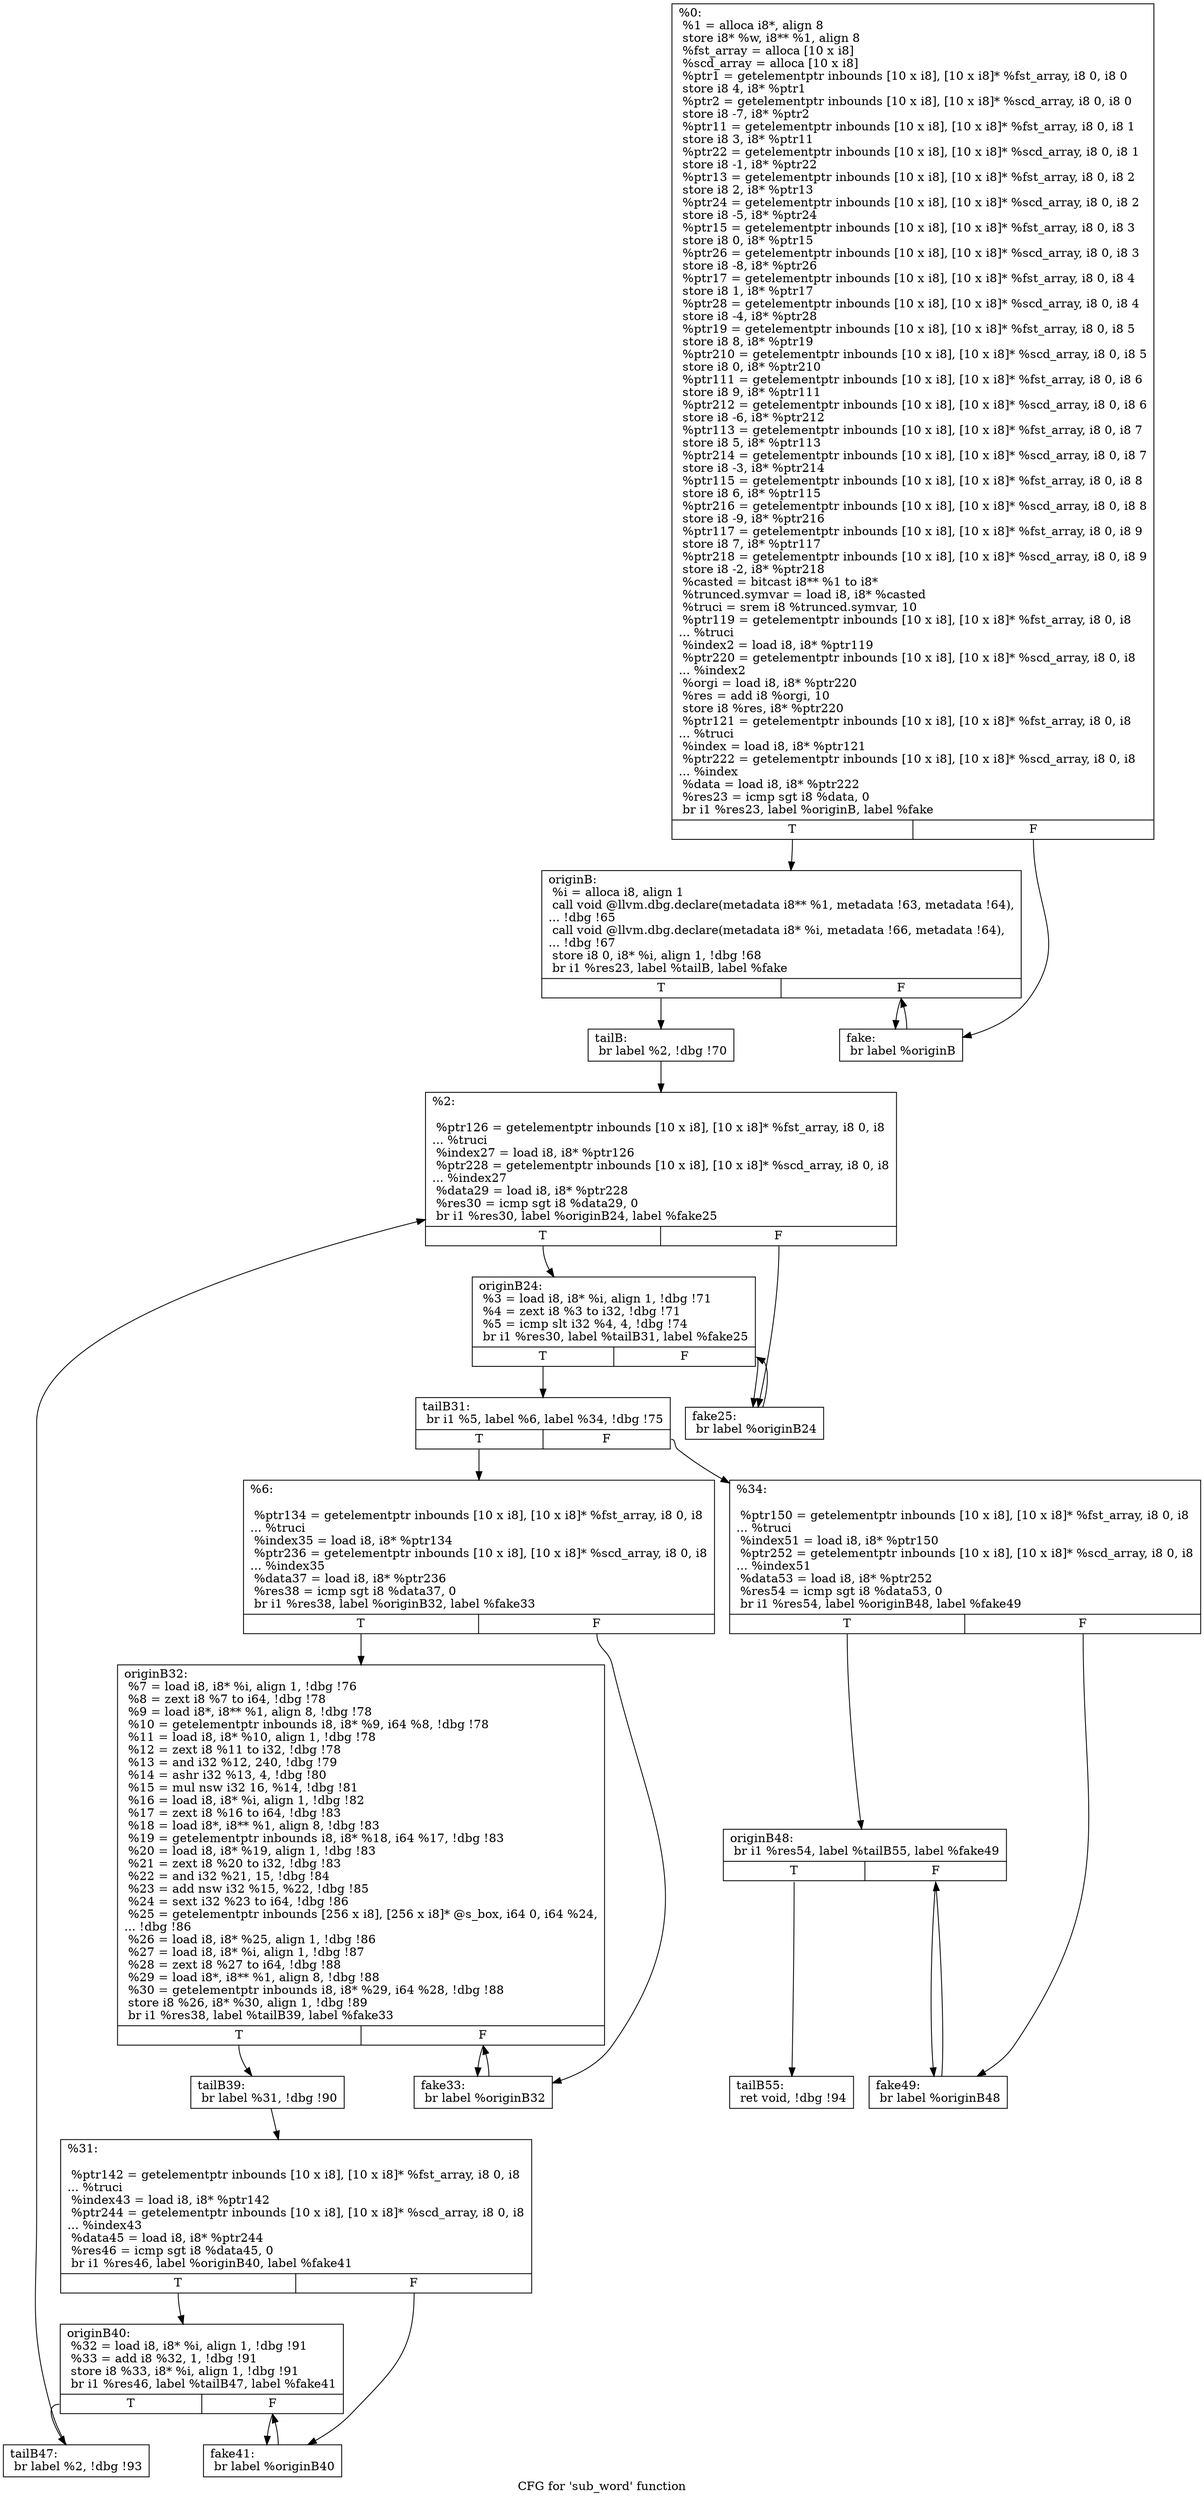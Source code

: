 digraph "CFG for 'sub_word' function" {
	label="CFG for 'sub_word' function";

	Node0x55a81257c2c0 [shape=record,label="{%0:\l  %1 = alloca i8*, align 8\l  store i8* %w, i8** %1, align 8\l  %fst_array = alloca [10 x i8]\l  %scd_array = alloca [10 x i8]\l  %ptr1 = getelementptr inbounds [10 x i8], [10 x i8]* %fst_array, i8 0, i8 0\l  store i8 4, i8* %ptr1\l  %ptr2 = getelementptr inbounds [10 x i8], [10 x i8]* %scd_array, i8 0, i8 0\l  store i8 -7, i8* %ptr2\l  %ptr11 = getelementptr inbounds [10 x i8], [10 x i8]* %fst_array, i8 0, i8 1\l  store i8 3, i8* %ptr11\l  %ptr22 = getelementptr inbounds [10 x i8], [10 x i8]* %scd_array, i8 0, i8 1\l  store i8 -1, i8* %ptr22\l  %ptr13 = getelementptr inbounds [10 x i8], [10 x i8]* %fst_array, i8 0, i8 2\l  store i8 2, i8* %ptr13\l  %ptr24 = getelementptr inbounds [10 x i8], [10 x i8]* %scd_array, i8 0, i8 2\l  store i8 -5, i8* %ptr24\l  %ptr15 = getelementptr inbounds [10 x i8], [10 x i8]* %fst_array, i8 0, i8 3\l  store i8 0, i8* %ptr15\l  %ptr26 = getelementptr inbounds [10 x i8], [10 x i8]* %scd_array, i8 0, i8 3\l  store i8 -8, i8* %ptr26\l  %ptr17 = getelementptr inbounds [10 x i8], [10 x i8]* %fst_array, i8 0, i8 4\l  store i8 1, i8* %ptr17\l  %ptr28 = getelementptr inbounds [10 x i8], [10 x i8]* %scd_array, i8 0, i8 4\l  store i8 -4, i8* %ptr28\l  %ptr19 = getelementptr inbounds [10 x i8], [10 x i8]* %fst_array, i8 0, i8 5\l  store i8 8, i8* %ptr19\l  %ptr210 = getelementptr inbounds [10 x i8], [10 x i8]* %scd_array, i8 0, i8 5\l  store i8 0, i8* %ptr210\l  %ptr111 = getelementptr inbounds [10 x i8], [10 x i8]* %fst_array, i8 0, i8 6\l  store i8 9, i8* %ptr111\l  %ptr212 = getelementptr inbounds [10 x i8], [10 x i8]* %scd_array, i8 0, i8 6\l  store i8 -6, i8* %ptr212\l  %ptr113 = getelementptr inbounds [10 x i8], [10 x i8]* %fst_array, i8 0, i8 7\l  store i8 5, i8* %ptr113\l  %ptr214 = getelementptr inbounds [10 x i8], [10 x i8]* %scd_array, i8 0, i8 7\l  store i8 -3, i8* %ptr214\l  %ptr115 = getelementptr inbounds [10 x i8], [10 x i8]* %fst_array, i8 0, i8 8\l  store i8 6, i8* %ptr115\l  %ptr216 = getelementptr inbounds [10 x i8], [10 x i8]* %scd_array, i8 0, i8 8\l  store i8 -9, i8* %ptr216\l  %ptr117 = getelementptr inbounds [10 x i8], [10 x i8]* %fst_array, i8 0, i8 9\l  store i8 7, i8* %ptr117\l  %ptr218 = getelementptr inbounds [10 x i8], [10 x i8]* %scd_array, i8 0, i8 9\l  store i8 -2, i8* %ptr218\l  %casted = bitcast i8** %1 to i8*\l  %trunced.symvar = load i8, i8* %casted\l  %truci = srem i8 %trunced.symvar, 10\l  %ptr119 = getelementptr inbounds [10 x i8], [10 x i8]* %fst_array, i8 0, i8\l... %truci\l  %index2 = load i8, i8* %ptr119\l  %ptr220 = getelementptr inbounds [10 x i8], [10 x i8]* %scd_array, i8 0, i8\l... %index2\l  %orgi = load i8, i8* %ptr220\l  %res = add i8 %orgi, 10\l  store i8 %res, i8* %ptr220\l  %ptr121 = getelementptr inbounds [10 x i8], [10 x i8]* %fst_array, i8 0, i8\l... %truci\l  %index = load i8, i8* %ptr121\l  %ptr222 = getelementptr inbounds [10 x i8], [10 x i8]* %scd_array, i8 0, i8\l... %index\l  %data = load i8, i8* %ptr222\l  %res23 = icmp sgt i8 %data, 0\l  br i1 %res23, label %originB, label %fake\l|{<s0>T|<s1>F}}"];
	Node0x55a81257c2c0:s0 -> Node0x55a81257c310;
	Node0x55a81257c2c0:s1 -> Node0x55a81257d700;
	Node0x55a81257c310 [shape=record,label="{originB:                                          \l  %i = alloca i8, align 1\l  call void @llvm.dbg.declare(metadata i8** %1, metadata !63, metadata !64),\l... !dbg !65\l  call void @llvm.dbg.declare(metadata i8* %i, metadata !66, metadata !64),\l... !dbg !67\l  store i8 0, i8* %i, align 1, !dbg !68\l  br i1 %res23, label %tailB, label %fake\l|{<s0>T|<s1>F}}"];
	Node0x55a81257c310:s0 -> Node0x55a81257c360;
	Node0x55a81257c310:s1 -> Node0x55a81257d700;
	Node0x55a81257c360 [shape=record,label="{tailB:                                            \l  br label %2, !dbg !70\l}"];
	Node0x55a81257c360 -> Node0x55a81257c3b0;
	Node0x55a81257c3b0 [shape=record,label="{%2:\l\l  %ptr126 = getelementptr inbounds [10 x i8], [10 x i8]* %fst_array, i8 0, i8\l... %truci\l  %index27 = load i8, i8* %ptr126\l  %ptr228 = getelementptr inbounds [10 x i8], [10 x i8]* %scd_array, i8 0, i8\l... %index27\l  %data29 = load i8, i8* %ptr228\l  %res30 = icmp sgt i8 %data29, 0\l  br i1 %res30, label %originB24, label %fake25\l|{<s0>T|<s1>F}}"];
	Node0x55a81257c3b0:s0 -> Node0x55a81257c400;
	Node0x55a81257c3b0:s1 -> Node0x55a81257d750;
	Node0x55a81257c400 [shape=record,label="{originB24:                                        \l  %3 = load i8, i8* %i, align 1, !dbg !71\l  %4 = zext i8 %3 to i32, !dbg !71\l  %5 = icmp slt i32 %4, 4, !dbg !74\l  br i1 %res30, label %tailB31, label %fake25\l|{<s0>T|<s1>F}}"];
	Node0x55a81257c400:s0 -> Node0x55a81257c450;
	Node0x55a81257c400:s1 -> Node0x55a81257d750;
	Node0x55a81257c450 [shape=record,label="{tailB31:                                          \l  br i1 %5, label %6, label %34, !dbg !75\l|{<s0>T|<s1>F}}"];
	Node0x55a81257c450:s0 -> Node0x55a81257c4a0;
	Node0x55a81257c450:s1 -> Node0x55a81257c680;
	Node0x55a81257c4a0 [shape=record,label="{%6:\l\l  %ptr134 = getelementptr inbounds [10 x i8], [10 x i8]* %fst_array, i8 0, i8\l... %truci\l  %index35 = load i8, i8* %ptr134\l  %ptr236 = getelementptr inbounds [10 x i8], [10 x i8]* %scd_array, i8 0, i8\l... %index35\l  %data37 = load i8, i8* %ptr236\l  %res38 = icmp sgt i8 %data37, 0\l  br i1 %res38, label %originB32, label %fake33\l|{<s0>T|<s1>F}}"];
	Node0x55a81257c4a0:s0 -> Node0x55a81257c4f0;
	Node0x55a81257c4a0:s1 -> Node0x55a81257d7a0;
	Node0x55a81257c4f0 [shape=record,label="{originB32:                                        \l  %7 = load i8, i8* %i, align 1, !dbg !76\l  %8 = zext i8 %7 to i64, !dbg !78\l  %9 = load i8*, i8** %1, align 8, !dbg !78\l  %10 = getelementptr inbounds i8, i8* %9, i64 %8, !dbg !78\l  %11 = load i8, i8* %10, align 1, !dbg !78\l  %12 = zext i8 %11 to i32, !dbg !78\l  %13 = and i32 %12, 240, !dbg !79\l  %14 = ashr i32 %13, 4, !dbg !80\l  %15 = mul nsw i32 16, %14, !dbg !81\l  %16 = load i8, i8* %i, align 1, !dbg !82\l  %17 = zext i8 %16 to i64, !dbg !83\l  %18 = load i8*, i8** %1, align 8, !dbg !83\l  %19 = getelementptr inbounds i8, i8* %18, i64 %17, !dbg !83\l  %20 = load i8, i8* %19, align 1, !dbg !83\l  %21 = zext i8 %20 to i32, !dbg !83\l  %22 = and i32 %21, 15, !dbg !84\l  %23 = add nsw i32 %15, %22, !dbg !85\l  %24 = sext i32 %23 to i64, !dbg !86\l  %25 = getelementptr inbounds [256 x i8], [256 x i8]* @s_box, i64 0, i64 %24,\l... !dbg !86\l  %26 = load i8, i8* %25, align 1, !dbg !86\l  %27 = load i8, i8* %i, align 1, !dbg !87\l  %28 = zext i8 %27 to i64, !dbg !88\l  %29 = load i8*, i8** %1, align 8, !dbg !88\l  %30 = getelementptr inbounds i8, i8* %29, i64 %28, !dbg !88\l  store i8 %26, i8* %30, align 1, !dbg !89\l  br i1 %res38, label %tailB39, label %fake33\l|{<s0>T|<s1>F}}"];
	Node0x55a81257c4f0:s0 -> Node0x55a81257c540;
	Node0x55a81257c4f0:s1 -> Node0x55a81257d7a0;
	Node0x55a81257c540 [shape=record,label="{tailB39:                                          \l  br label %31, !dbg !90\l}"];
	Node0x55a81257c540 -> Node0x55a81257c590;
	Node0x55a81257c590 [shape=record,label="{%31:\l\l  %ptr142 = getelementptr inbounds [10 x i8], [10 x i8]* %fst_array, i8 0, i8\l... %truci\l  %index43 = load i8, i8* %ptr142\l  %ptr244 = getelementptr inbounds [10 x i8], [10 x i8]* %scd_array, i8 0, i8\l... %index43\l  %data45 = load i8, i8* %ptr244\l  %res46 = icmp sgt i8 %data45, 0\l  br i1 %res46, label %originB40, label %fake41\l|{<s0>T|<s1>F}}"];
	Node0x55a81257c590:s0 -> Node0x55a81257c5e0;
	Node0x55a81257c590:s1 -> Node0x55a81257d7f0;
	Node0x55a81257c5e0 [shape=record,label="{originB40:                                        \l  %32 = load i8, i8* %i, align 1, !dbg !91\l  %33 = add i8 %32, 1, !dbg !91\l  store i8 %33, i8* %i, align 1, !dbg !91\l  br i1 %res46, label %tailB47, label %fake41\l|{<s0>T|<s1>F}}"];
	Node0x55a81257c5e0:s0 -> Node0x55a81257c630;
	Node0x55a81257c5e0:s1 -> Node0x55a81257d7f0;
	Node0x55a81257c630 [shape=record,label="{tailB47:                                          \l  br label %2, !dbg !93\l}"];
	Node0x55a81257c630 -> Node0x55a81257c3b0;
	Node0x55a81257c680 [shape=record,label="{%34:\l\l  %ptr150 = getelementptr inbounds [10 x i8], [10 x i8]* %fst_array, i8 0, i8\l... %truci\l  %index51 = load i8, i8* %ptr150\l  %ptr252 = getelementptr inbounds [10 x i8], [10 x i8]* %scd_array, i8 0, i8\l... %index51\l  %data53 = load i8, i8* %ptr252\l  %res54 = icmp sgt i8 %data53, 0\l  br i1 %res54, label %originB48, label %fake49\l|{<s0>T|<s1>F}}"];
	Node0x55a81257c680:s0 -> Node0x55a81257c6d0;
	Node0x55a81257c680:s1 -> Node0x55a81257d840;
	Node0x55a81257c6d0 [shape=record,label="{originB48:                                        \l  br i1 %res54, label %tailB55, label %fake49\l|{<s0>T|<s1>F}}"];
	Node0x55a81257c6d0:s0 -> Node0x55a81257c720;
	Node0x55a81257c6d0:s1 -> Node0x55a81257d840;
	Node0x55a81257c720 [shape=record,label="{tailB55:                                          \l  ret void, !dbg !94\l}"];
	Node0x55a81257d700 [shape=record,label="{fake:                                             \l  br label %originB\l}"];
	Node0x55a81257d700 -> Node0x55a81257c310;
	Node0x55a81257d750 [shape=record,label="{fake25:                                           \l  br label %originB24\l}"];
	Node0x55a81257d750 -> Node0x55a81257c400;
	Node0x55a81257d7a0 [shape=record,label="{fake33:                                           \l  br label %originB32\l}"];
	Node0x55a81257d7a0 -> Node0x55a81257c4f0;
	Node0x55a81257d7f0 [shape=record,label="{fake41:                                           \l  br label %originB40\l}"];
	Node0x55a81257d7f0 -> Node0x55a81257c5e0;
	Node0x55a81257d840 [shape=record,label="{fake49:                                           \l  br label %originB48\l}"];
	Node0x55a81257d840 -> Node0x55a81257c6d0;
}
